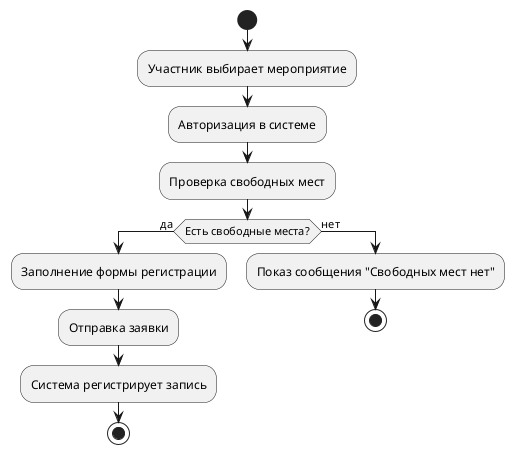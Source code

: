 @startuml
start
:Участник выбирает мероприятие;
:Авторизация в системе;
:Проверка свободных мест;
if (Есть свободные места?) then (да)
    :Заполнение формы регистрации;
    :Отправка заявки;
    :Система регистрирует запись;
    stop
else (нет)
    :Показ сообщения "Свободных мест нет";
    stop
endif
@enduml

